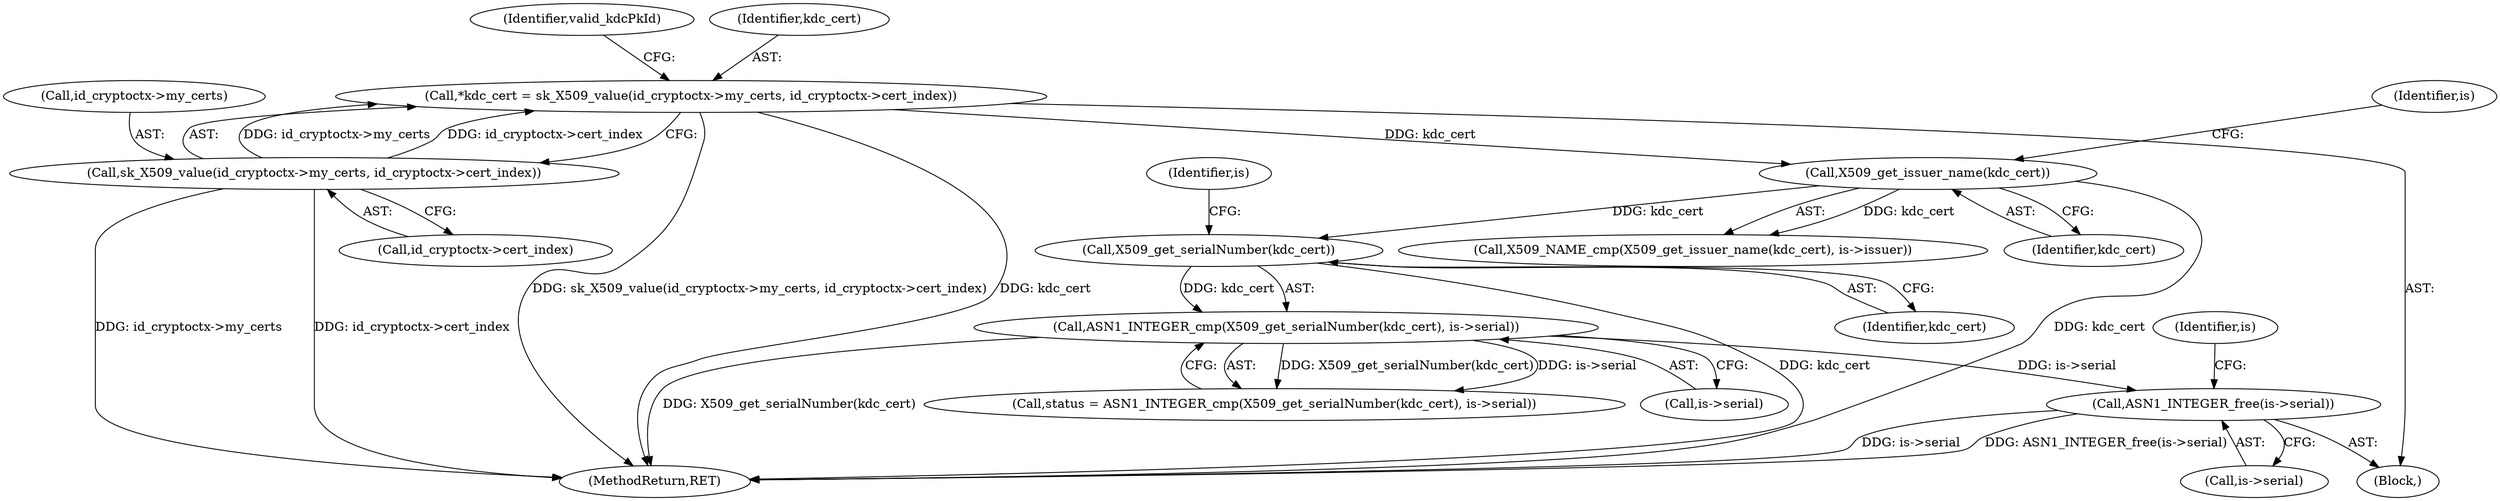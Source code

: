 digraph "0_krb5_f249555301940c6df3a2cdda13b56b5674eebc2e@API" {
"1000190" [label="(Call,ASN1_INTEGER_free(is->serial))"];
"1000170" [label="(Call,ASN1_INTEGER_cmp(X509_get_serialNumber(kdc_cert), is->serial))"];
"1000171" [label="(Call,X509_get_serialNumber(kdc_cert))"];
"1000159" [label="(Call,X509_get_issuer_name(kdc_cert))"];
"1000126" [label="(Call,*kdc_cert = sk_X509_value(id_cryptoctx->my_certs, id_cryptoctx->cert_index))"];
"1000128" [label="(Call,sk_X509_value(id_cryptoctx->my_certs, id_cryptoctx->cert_index))"];
"1000168" [label="(Call,status = ASN1_INTEGER_cmp(X509_get_serialNumber(kdc_cert), is->serial))"];
"1000128" [label="(Call,sk_X509_value(id_cryptoctx->my_certs, id_cryptoctx->cert_index))"];
"1000195" [label="(Identifier,is)"];
"1000190" [label="(Call,ASN1_INTEGER_free(is->serial))"];
"1000174" [label="(Identifier,is)"];
"1000108" [label="(Block,)"];
"1000170" [label="(Call,ASN1_INTEGER_cmp(X509_get_serialNumber(kdc_cert), is->serial))"];
"1000171" [label="(Call,X509_get_serialNumber(kdc_cert))"];
"1000159" [label="(Call,X509_get_issuer_name(kdc_cert))"];
"1000162" [label="(Identifier,is)"];
"1000160" [label="(Identifier,kdc_cert)"];
"1000137" [label="(Identifier,valid_kdcPkId)"];
"1000173" [label="(Call,is->serial)"];
"1000132" [label="(Call,id_cryptoctx->cert_index)"];
"1000127" [label="(Identifier,kdc_cert)"];
"1000198" [label="(MethodReturn,RET)"];
"1000158" [label="(Call,X509_NAME_cmp(X509_get_issuer_name(kdc_cert), is->issuer))"];
"1000191" [label="(Call,is->serial)"];
"1000126" [label="(Call,*kdc_cert = sk_X509_value(id_cryptoctx->my_certs, id_cryptoctx->cert_index))"];
"1000129" [label="(Call,id_cryptoctx->my_certs)"];
"1000172" [label="(Identifier,kdc_cert)"];
"1000190" -> "1000108"  [label="AST: "];
"1000190" -> "1000191"  [label="CFG: "];
"1000191" -> "1000190"  [label="AST: "];
"1000195" -> "1000190"  [label="CFG: "];
"1000190" -> "1000198"  [label="DDG: ASN1_INTEGER_free(is->serial)"];
"1000190" -> "1000198"  [label="DDG: is->serial"];
"1000170" -> "1000190"  [label="DDG: is->serial"];
"1000170" -> "1000168"  [label="AST: "];
"1000170" -> "1000173"  [label="CFG: "];
"1000171" -> "1000170"  [label="AST: "];
"1000173" -> "1000170"  [label="AST: "];
"1000168" -> "1000170"  [label="CFG: "];
"1000170" -> "1000198"  [label="DDG: X509_get_serialNumber(kdc_cert)"];
"1000170" -> "1000168"  [label="DDG: X509_get_serialNumber(kdc_cert)"];
"1000170" -> "1000168"  [label="DDG: is->serial"];
"1000171" -> "1000170"  [label="DDG: kdc_cert"];
"1000171" -> "1000172"  [label="CFG: "];
"1000172" -> "1000171"  [label="AST: "];
"1000174" -> "1000171"  [label="CFG: "];
"1000171" -> "1000198"  [label="DDG: kdc_cert"];
"1000159" -> "1000171"  [label="DDG: kdc_cert"];
"1000159" -> "1000158"  [label="AST: "];
"1000159" -> "1000160"  [label="CFG: "];
"1000160" -> "1000159"  [label="AST: "];
"1000162" -> "1000159"  [label="CFG: "];
"1000159" -> "1000198"  [label="DDG: kdc_cert"];
"1000159" -> "1000158"  [label="DDG: kdc_cert"];
"1000126" -> "1000159"  [label="DDG: kdc_cert"];
"1000126" -> "1000108"  [label="AST: "];
"1000126" -> "1000128"  [label="CFG: "];
"1000127" -> "1000126"  [label="AST: "];
"1000128" -> "1000126"  [label="AST: "];
"1000137" -> "1000126"  [label="CFG: "];
"1000126" -> "1000198"  [label="DDG: kdc_cert"];
"1000126" -> "1000198"  [label="DDG: sk_X509_value(id_cryptoctx->my_certs, id_cryptoctx->cert_index)"];
"1000128" -> "1000126"  [label="DDG: id_cryptoctx->my_certs"];
"1000128" -> "1000126"  [label="DDG: id_cryptoctx->cert_index"];
"1000128" -> "1000132"  [label="CFG: "];
"1000129" -> "1000128"  [label="AST: "];
"1000132" -> "1000128"  [label="AST: "];
"1000128" -> "1000198"  [label="DDG: id_cryptoctx->cert_index"];
"1000128" -> "1000198"  [label="DDG: id_cryptoctx->my_certs"];
}
